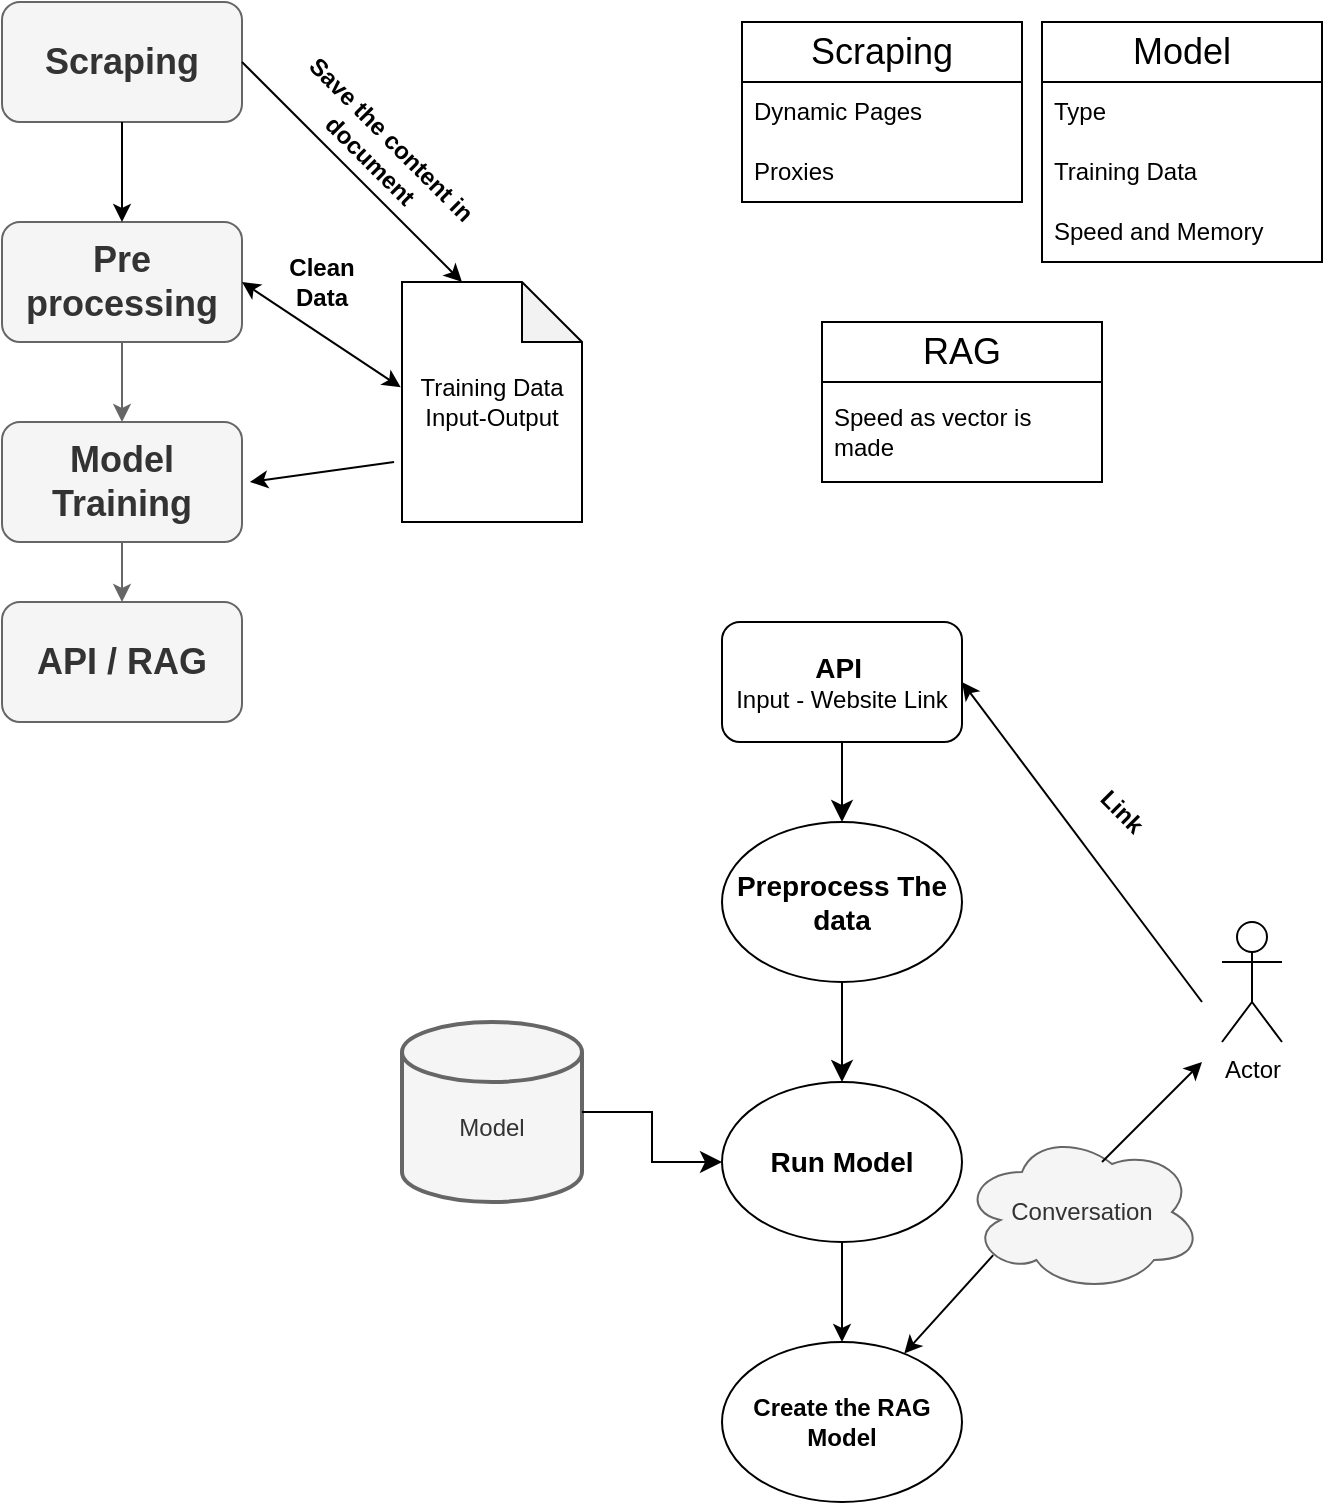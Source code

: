 <mxfile version="24.7.8">
  <diagram id="C5RBs43oDa-KdzZeNtuy" name="Page-1">
    <mxGraphModel dx="794" dy="418" grid="1" gridSize="10" guides="1" tooltips="1" connect="1" arrows="1" fold="1" page="1" pageScale="1" pageWidth="827" pageHeight="1169" math="0" shadow="0">
      <root>
        <mxCell id="WIyWlLk6GJQsqaUBKTNV-0" />
        <mxCell id="WIyWlLk6GJQsqaUBKTNV-1" parent="WIyWlLk6GJQsqaUBKTNV-0" />
        <mxCell id="WIyWlLk6GJQsqaUBKTNV-3" value="&lt;font style=&quot;font-size: 18px;&quot;&gt;&lt;b&gt;Scraping&lt;/b&gt;&lt;/font&gt;" style="rounded=1;whiteSpace=wrap;html=1;fontSize=12;glass=0;strokeWidth=1;shadow=0;fillColor=#f5f5f5;strokeColor=#666666;fontColor=#333333;" parent="WIyWlLk6GJQsqaUBKTNV-1" vertex="1">
          <mxGeometry x="80" y="20" width="120" height="60" as="geometry" />
        </mxCell>
        <mxCell id="tmkwLRl_nnMTLjKwe6GD-0" value="&lt;b&gt;&lt;font style=&quot;font-size: 18px;&quot;&gt;Pre processing&lt;/font&gt;&lt;/b&gt;" style="rounded=1;whiteSpace=wrap;html=1;fillColor=#f5f5f5;strokeColor=#666666;fontColor=#333333;" vertex="1" parent="WIyWlLk6GJQsqaUBKTNV-1">
          <mxGeometry x="80" y="130" width="120" height="60" as="geometry" />
        </mxCell>
        <mxCell id="tmkwLRl_nnMTLjKwe6GD-1" value="&lt;font style=&quot;font-size: 18px;&quot;&gt;&lt;b&gt;Model Training&lt;/b&gt;&lt;/font&gt;" style="rounded=1;whiteSpace=wrap;html=1;fillColor=#f5f5f5;strokeColor=#666666;fontColor=#333333;" vertex="1" parent="WIyWlLk6GJQsqaUBKTNV-1">
          <mxGeometry x="80" y="230" width="120" height="60" as="geometry" />
        </mxCell>
        <mxCell id="tmkwLRl_nnMTLjKwe6GD-2" value="&lt;b&gt;&lt;font style=&quot;font-size: 18px;&quot;&gt;API / RAG&lt;/font&gt;&lt;/b&gt;" style="rounded=1;whiteSpace=wrap;html=1;fillColor=#f5f5f5;strokeColor=#666666;fontColor=#333333;" vertex="1" parent="WIyWlLk6GJQsqaUBKTNV-1">
          <mxGeometry x="80" y="320" width="120" height="60" as="geometry" />
        </mxCell>
        <mxCell id="tmkwLRl_nnMTLjKwe6GD-5" value="" style="endArrow=classic;html=1;rounded=0;exitX=0.5;exitY=1;exitDx=0;exitDy=0;entryX=0.5;entryY=0;entryDx=0;entryDy=0;fillColor=#f5f5f5;strokeColor=#666666;" edge="1" parent="WIyWlLk6GJQsqaUBKTNV-1" source="tmkwLRl_nnMTLjKwe6GD-0" target="tmkwLRl_nnMTLjKwe6GD-1">
          <mxGeometry width="50" height="50" relative="1" as="geometry">
            <mxPoint x="380" y="220" as="sourcePoint" />
            <mxPoint x="430" y="170" as="targetPoint" />
          </mxGeometry>
        </mxCell>
        <mxCell id="tmkwLRl_nnMTLjKwe6GD-6" value="" style="endArrow=classic;html=1;rounded=0;exitX=0.5;exitY=1;exitDx=0;exitDy=0;entryX=0.5;entryY=0;entryDx=0;entryDy=0;fillColor=#f5f5f5;strokeColor=#666666;" edge="1" parent="WIyWlLk6GJQsqaUBKTNV-1" source="tmkwLRl_nnMTLjKwe6GD-1" target="tmkwLRl_nnMTLjKwe6GD-2">
          <mxGeometry width="50" height="50" relative="1" as="geometry">
            <mxPoint x="380" y="220" as="sourcePoint" />
            <mxPoint x="430" y="170" as="targetPoint" />
          </mxGeometry>
        </mxCell>
        <mxCell id="tmkwLRl_nnMTLjKwe6GD-8" value="&lt;font style=&quot;font-size: 18px;&quot;&gt;Scraping&lt;/font&gt;" style="swimlane;fontStyle=0;childLayout=stackLayout;horizontal=1;startSize=30;horizontalStack=0;resizeParent=1;resizeParentMax=0;resizeLast=0;collapsible=1;marginBottom=0;whiteSpace=wrap;html=1;" vertex="1" parent="WIyWlLk6GJQsqaUBKTNV-1">
          <mxGeometry x="450" y="30" width="140" height="90" as="geometry" />
        </mxCell>
        <mxCell id="tmkwLRl_nnMTLjKwe6GD-9" value="Dynamic Pages" style="text;strokeColor=none;fillColor=none;align=left;verticalAlign=middle;spacingLeft=4;spacingRight=4;overflow=hidden;points=[[0,0.5],[1,0.5]];portConstraint=eastwest;rotatable=0;whiteSpace=wrap;html=1;" vertex="1" parent="tmkwLRl_nnMTLjKwe6GD-8">
          <mxGeometry y="30" width="140" height="30" as="geometry" />
        </mxCell>
        <mxCell id="tmkwLRl_nnMTLjKwe6GD-10" value="Proxies" style="text;strokeColor=none;fillColor=none;align=left;verticalAlign=middle;spacingLeft=4;spacingRight=4;overflow=hidden;points=[[0,0.5],[1,0.5]];portConstraint=eastwest;rotatable=0;whiteSpace=wrap;html=1;" vertex="1" parent="tmkwLRl_nnMTLjKwe6GD-8">
          <mxGeometry y="60" width="140" height="30" as="geometry" />
        </mxCell>
        <mxCell id="tmkwLRl_nnMTLjKwe6GD-13" value="Training Data&lt;div&gt;Input-Output&lt;/div&gt;" style="shape=note;whiteSpace=wrap;html=1;backgroundOutline=1;darkOpacity=0.05;" vertex="1" parent="WIyWlLk6GJQsqaUBKTNV-1">
          <mxGeometry x="280" y="160" width="90" height="120" as="geometry" />
        </mxCell>
        <mxCell id="tmkwLRl_nnMTLjKwe6GD-16" value="" style="endArrow=classic;html=1;rounded=0;exitX=-0.044;exitY=0.75;exitDx=0;exitDy=0;exitPerimeter=0;" edge="1" parent="WIyWlLk6GJQsqaUBKTNV-1" source="tmkwLRl_nnMTLjKwe6GD-13">
          <mxGeometry width="50" height="50" relative="1" as="geometry">
            <mxPoint x="380" y="220" as="sourcePoint" />
            <mxPoint x="204" y="260" as="targetPoint" />
          </mxGeometry>
        </mxCell>
        <mxCell id="tmkwLRl_nnMTLjKwe6GD-18" value="&lt;font style=&quot;font-size: 18px;&quot;&gt;Model&lt;/font&gt;" style="swimlane;fontStyle=0;childLayout=stackLayout;horizontal=1;startSize=30;horizontalStack=0;resizeParent=1;resizeParentMax=0;resizeLast=0;collapsible=1;marginBottom=0;whiteSpace=wrap;html=1;" vertex="1" parent="WIyWlLk6GJQsqaUBKTNV-1">
          <mxGeometry x="600" y="30" width="140" height="120" as="geometry" />
        </mxCell>
        <mxCell id="tmkwLRl_nnMTLjKwe6GD-19" value="Type" style="text;strokeColor=none;fillColor=none;align=left;verticalAlign=middle;spacingLeft=4;spacingRight=4;overflow=hidden;points=[[0,0.5],[1,0.5]];portConstraint=eastwest;rotatable=0;whiteSpace=wrap;html=1;" vertex="1" parent="tmkwLRl_nnMTLjKwe6GD-18">
          <mxGeometry y="30" width="140" height="30" as="geometry" />
        </mxCell>
        <mxCell id="tmkwLRl_nnMTLjKwe6GD-20" value="Training Data" style="text;strokeColor=none;fillColor=none;align=left;verticalAlign=middle;spacingLeft=4;spacingRight=4;overflow=hidden;points=[[0,0.5],[1,0.5]];portConstraint=eastwest;rotatable=0;whiteSpace=wrap;html=1;" vertex="1" parent="tmkwLRl_nnMTLjKwe6GD-18">
          <mxGeometry y="60" width="140" height="30" as="geometry" />
        </mxCell>
        <mxCell id="tmkwLRl_nnMTLjKwe6GD-21" value="Spee&lt;span style=&quot;background-color: initial;&quot;&gt;d and Memory&lt;/span&gt;" style="text;strokeColor=none;fillColor=none;align=left;verticalAlign=middle;spacingLeft=4;spacingRight=4;overflow=hidden;points=[[0,0.5],[1,0.5]];portConstraint=eastwest;rotatable=0;whiteSpace=wrap;html=1;" vertex="1" parent="tmkwLRl_nnMTLjKwe6GD-18">
          <mxGeometry y="90" width="140" height="30" as="geometry" />
        </mxCell>
        <mxCell id="tmkwLRl_nnMTLjKwe6GD-26" value="&lt;font style=&quot;font-size: 18px;&quot;&gt;RAG&lt;/font&gt;" style="swimlane;fontStyle=0;childLayout=stackLayout;horizontal=1;startSize=30;horizontalStack=0;resizeParent=1;resizeParentMax=0;resizeLast=0;collapsible=1;marginBottom=0;whiteSpace=wrap;html=1;" vertex="1" parent="WIyWlLk6GJQsqaUBKTNV-1">
          <mxGeometry x="490" y="180" width="140" height="80" as="geometry" />
        </mxCell>
        <mxCell id="tmkwLRl_nnMTLjKwe6GD-27" value="Speed as vector is made" style="text;strokeColor=none;fillColor=none;align=left;verticalAlign=middle;spacingLeft=4;spacingRight=4;overflow=hidden;points=[[0,0.5],[1,0.5]];portConstraint=eastwest;rotatable=0;whiteSpace=wrap;html=1;" vertex="1" parent="tmkwLRl_nnMTLjKwe6GD-26">
          <mxGeometry y="30" width="140" height="50" as="geometry" />
        </mxCell>
        <mxCell id="tmkwLRl_nnMTLjKwe6GD-30" value="" style="endArrow=classic;html=1;rounded=0;exitX=1;exitY=0.5;exitDx=0;exitDy=0;entryX=0;entryY=0;entryDx=30;entryDy=0;entryPerimeter=0;" edge="1" parent="WIyWlLk6GJQsqaUBKTNV-1" source="WIyWlLk6GJQsqaUBKTNV-3" target="tmkwLRl_nnMTLjKwe6GD-13">
          <mxGeometry width="50" height="50" relative="1" as="geometry">
            <mxPoint x="380" y="240" as="sourcePoint" />
            <mxPoint x="310" y="150" as="targetPoint" />
          </mxGeometry>
        </mxCell>
        <mxCell id="tmkwLRl_nnMTLjKwe6GD-31" value="" style="endArrow=classic;startArrow=classic;html=1;rounded=0;exitX=1;exitY=0.5;exitDx=0;exitDy=0;entryX=-0.007;entryY=0.439;entryDx=0;entryDy=0;entryPerimeter=0;" edge="1" parent="WIyWlLk6GJQsqaUBKTNV-1" source="tmkwLRl_nnMTLjKwe6GD-0" target="tmkwLRl_nnMTLjKwe6GD-13">
          <mxGeometry width="50" height="50" relative="1" as="geometry">
            <mxPoint x="380" y="240" as="sourcePoint" />
            <mxPoint x="430" y="190" as="targetPoint" />
          </mxGeometry>
        </mxCell>
        <mxCell id="tmkwLRl_nnMTLjKwe6GD-37" value="&lt;b&gt;Save the content in document&lt;/b&gt;" style="text;html=1;align=center;verticalAlign=middle;whiteSpace=wrap;rounded=0;rotation=45;" vertex="1" parent="WIyWlLk6GJQsqaUBKTNV-1">
          <mxGeometry x="210" y="80" width="120" height="27.07" as="geometry" />
        </mxCell>
        <mxCell id="tmkwLRl_nnMTLjKwe6GD-38" value="&lt;b&gt;Clean Data&lt;/b&gt;" style="text;html=1;align=center;verticalAlign=middle;whiteSpace=wrap;rounded=0;" vertex="1" parent="WIyWlLk6GJQsqaUBKTNV-1">
          <mxGeometry x="210" y="140" width="60" height="40" as="geometry" />
        </mxCell>
        <mxCell id="tmkwLRl_nnMTLjKwe6GD-42" value="" style="endArrow=classic;html=1;rounded=0;exitX=0.5;exitY=1;exitDx=0;exitDy=0;" edge="1" parent="WIyWlLk6GJQsqaUBKTNV-1" source="WIyWlLk6GJQsqaUBKTNV-3" target="tmkwLRl_nnMTLjKwe6GD-0">
          <mxGeometry width="50" height="50" relative="1" as="geometry">
            <mxPoint x="380" y="220" as="sourcePoint" />
            <mxPoint x="430" y="170" as="targetPoint" />
          </mxGeometry>
        </mxCell>
        <mxCell id="tmkwLRl_nnMTLjKwe6GD-44" value="&lt;font style=&quot;font-size: 14px;&quot;&gt;&lt;b&gt;Preprocess The data&lt;/b&gt;&lt;/font&gt;" style="ellipse;whiteSpace=wrap;html=1;" vertex="1" parent="WIyWlLk6GJQsqaUBKTNV-1">
          <mxGeometry x="440" y="430" width="120" height="80" as="geometry" />
        </mxCell>
        <mxCell id="tmkwLRl_nnMTLjKwe6GD-45" value="&lt;font style=&quot;font-size: 14px;&quot;&gt;&lt;b&gt;API&lt;/b&gt;&lt;/font&gt;&amp;nbsp;&lt;div&gt;Input - Website Link&lt;/div&gt;" style="rounded=1;whiteSpace=wrap;html=1;" vertex="1" parent="WIyWlLk6GJQsqaUBKTNV-1">
          <mxGeometry x="440" y="330" width="120" height="60" as="geometry" />
        </mxCell>
        <mxCell id="tmkwLRl_nnMTLjKwe6GD-48" value="&lt;span style=&quot;font-size: 14px;&quot;&gt;&lt;b&gt;Run Model&lt;/b&gt;&lt;/span&gt;" style="ellipse;whiteSpace=wrap;html=1;" vertex="1" parent="WIyWlLk6GJQsqaUBKTNV-1">
          <mxGeometry x="440" y="560" width="120" height="80" as="geometry" />
        </mxCell>
        <mxCell id="tmkwLRl_nnMTLjKwe6GD-49" value="&lt;div&gt;&lt;br&gt;&lt;/div&gt;Model" style="strokeWidth=2;html=1;shape=mxgraph.flowchart.database;whiteSpace=wrap;fillColor=#f5f5f5;fontColor=#333333;strokeColor=#666666;" vertex="1" parent="WIyWlLk6GJQsqaUBKTNV-1">
          <mxGeometry x="280" y="530" width="90" height="90" as="geometry" />
        </mxCell>
        <mxCell id="tmkwLRl_nnMTLjKwe6GD-50" value="" style="edgeStyle=segmentEdgeStyle;endArrow=classic;html=1;curved=0;rounded=0;endSize=8;startSize=8;exitX=0.5;exitY=1;exitDx=0;exitDy=0;entryX=0.5;entryY=0;entryDx=0;entryDy=0;" edge="1" parent="WIyWlLk6GJQsqaUBKTNV-1" source="tmkwLRl_nnMTLjKwe6GD-44" target="tmkwLRl_nnMTLjKwe6GD-48">
          <mxGeometry width="50" height="50" relative="1" as="geometry">
            <mxPoint x="380" y="580" as="sourcePoint" />
            <mxPoint x="430" y="530" as="targetPoint" />
          </mxGeometry>
        </mxCell>
        <mxCell id="tmkwLRl_nnMTLjKwe6GD-54" value="" style="edgeStyle=elbowEdgeStyle;elbow=horizontal;endArrow=classic;html=1;curved=0;rounded=0;endSize=8;startSize=8;exitX=1;exitY=0.5;exitDx=0;exitDy=0;exitPerimeter=0;entryX=0;entryY=0.5;entryDx=0;entryDy=0;" edge="1" parent="WIyWlLk6GJQsqaUBKTNV-1" source="tmkwLRl_nnMTLjKwe6GD-49" target="tmkwLRl_nnMTLjKwe6GD-48">
          <mxGeometry width="50" height="50" relative="1" as="geometry">
            <mxPoint x="380" y="580" as="sourcePoint" />
            <mxPoint x="430" y="530" as="targetPoint" />
          </mxGeometry>
        </mxCell>
        <mxCell id="tmkwLRl_nnMTLjKwe6GD-55" value="" style="edgeStyle=segmentEdgeStyle;endArrow=classic;html=1;curved=0;rounded=0;endSize=8;startSize=8;exitX=0.5;exitY=1;exitDx=0;exitDy=0;" edge="1" parent="WIyWlLk6GJQsqaUBKTNV-1" source="tmkwLRl_nnMTLjKwe6GD-45" target="tmkwLRl_nnMTLjKwe6GD-44">
          <mxGeometry width="50" height="50" relative="1" as="geometry">
            <mxPoint x="380" y="580" as="sourcePoint" />
            <mxPoint x="430" y="530" as="targetPoint" />
          </mxGeometry>
        </mxCell>
        <mxCell id="tmkwLRl_nnMTLjKwe6GD-56" value="&lt;b&gt;Create the RAG Model&lt;/b&gt;" style="ellipse;whiteSpace=wrap;html=1;" vertex="1" parent="WIyWlLk6GJQsqaUBKTNV-1">
          <mxGeometry x="440" y="690" width="120" height="80" as="geometry" />
        </mxCell>
        <mxCell id="tmkwLRl_nnMTLjKwe6GD-57" value="" style="endArrow=classic;html=1;rounded=0;exitX=0.5;exitY=1;exitDx=0;exitDy=0;entryX=0.5;entryY=0;entryDx=0;entryDy=0;" edge="1" parent="WIyWlLk6GJQsqaUBKTNV-1" source="tmkwLRl_nnMTLjKwe6GD-48" target="tmkwLRl_nnMTLjKwe6GD-56">
          <mxGeometry width="50" height="50" relative="1" as="geometry">
            <mxPoint x="380" y="710" as="sourcePoint" />
            <mxPoint x="430" y="660" as="targetPoint" />
          </mxGeometry>
        </mxCell>
        <mxCell id="tmkwLRl_nnMTLjKwe6GD-58" value="Actor" style="shape=umlActor;verticalLabelPosition=bottom;verticalAlign=top;html=1;outlineConnect=0;" vertex="1" parent="WIyWlLk6GJQsqaUBKTNV-1">
          <mxGeometry x="690" y="480" width="30" height="60" as="geometry" />
        </mxCell>
        <mxCell id="tmkwLRl_nnMTLjKwe6GD-59" value="" style="endArrow=classic;html=1;rounded=0;entryX=1;entryY=0.5;entryDx=0;entryDy=0;" edge="1" parent="WIyWlLk6GJQsqaUBKTNV-1" target="tmkwLRl_nnMTLjKwe6GD-45">
          <mxGeometry width="50" height="50" relative="1" as="geometry">
            <mxPoint x="680" y="520" as="sourcePoint" />
            <mxPoint x="430" y="500" as="targetPoint" />
          </mxGeometry>
        </mxCell>
        <mxCell id="tmkwLRl_nnMTLjKwe6GD-60" value="&lt;b&gt;Link&lt;/b&gt;" style="text;html=1;align=center;verticalAlign=middle;whiteSpace=wrap;rounded=0;rotation=45;" vertex="1" parent="WIyWlLk6GJQsqaUBKTNV-1">
          <mxGeometry x="610" y="410" width="60" height="30" as="geometry" />
        </mxCell>
        <mxCell id="tmkwLRl_nnMTLjKwe6GD-61" value="Conversation" style="ellipse;shape=cloud;whiteSpace=wrap;html=1;fillColor=#f5f5f5;fontColor=#333333;strokeColor=#666666;" vertex="1" parent="WIyWlLk6GJQsqaUBKTNV-1">
          <mxGeometry x="560" y="585" width="120" height="80" as="geometry" />
        </mxCell>
        <mxCell id="tmkwLRl_nnMTLjKwe6GD-64" value="" style="endArrow=classic;html=1;rounded=0;" edge="1" parent="WIyWlLk6GJQsqaUBKTNV-1">
          <mxGeometry width="50" height="50" relative="1" as="geometry">
            <mxPoint x="630" y="600" as="sourcePoint" />
            <mxPoint x="680" y="550" as="targetPoint" />
          </mxGeometry>
        </mxCell>
        <mxCell id="tmkwLRl_nnMTLjKwe6GD-65" value="" style="endArrow=classic;html=1;rounded=0;exitX=0.13;exitY=0.77;exitDx=0;exitDy=0;exitPerimeter=0;" edge="1" parent="WIyWlLk6GJQsqaUBKTNV-1" source="tmkwLRl_nnMTLjKwe6GD-61" target="tmkwLRl_nnMTLjKwe6GD-56">
          <mxGeometry width="50" height="50" relative="1" as="geometry">
            <mxPoint x="540" y="700" as="sourcePoint" />
            <mxPoint x="610" y="700" as="targetPoint" />
          </mxGeometry>
        </mxCell>
      </root>
    </mxGraphModel>
  </diagram>
</mxfile>
